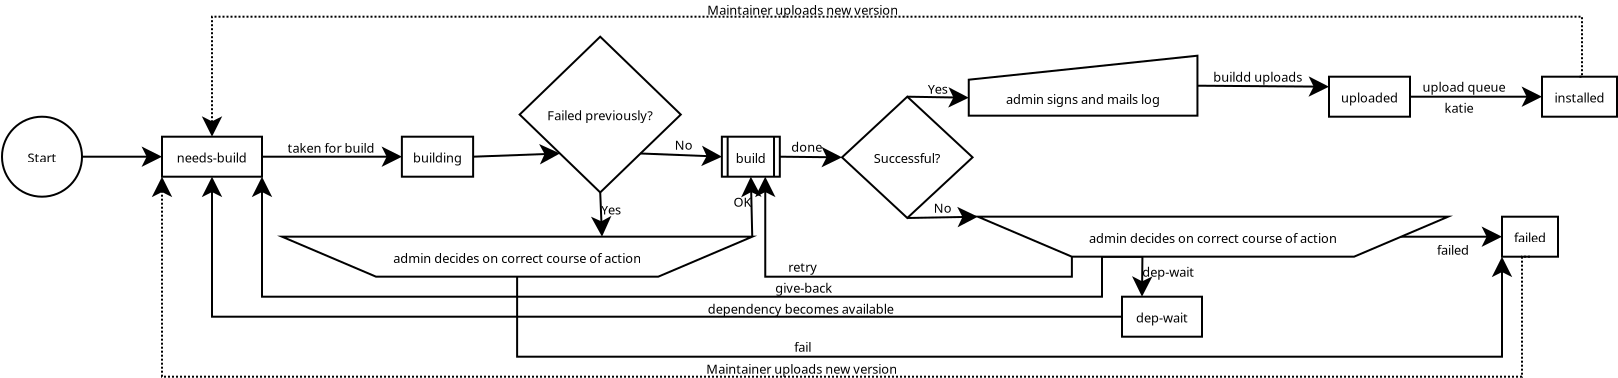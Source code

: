 <?xml version="1.0" encoding="UTF-8"?>
<dia:diagram xmlns:dia="http://www.lysator.liu.se/~alla/dia/"><dia:layer name="Achtergrond" visible="true"><dia:object type="Flowchart - Box" version="0" id="O0"><dia:attribute name="obj_pos"><dia:point val="2,8"/></dia:attribute><dia:attribute name="obj_bb"><dia:rectangle val="1.95,7.95;7.05,10.05"/></dia:attribute><dia:attribute name="elem_corner"><dia:point val="2,8"/></dia:attribute><dia:attribute name="elem_width"><dia:real val="5"/></dia:attribute><dia:attribute name="elem_height"><dia:real val="2"/></dia:attribute><dia:attribute name="show_background"><dia:boolean val="true"/></dia:attribute><dia:attribute name="padding"><dia:real val="0.5"/></dia:attribute><dia:attribute name="text"><dia:composite type="text"><dia:attribute name="string"><dia:string>#needs-build#</dia:string></dia:attribute><dia:attribute name="font"><dia:font family="sans" style="0" name="Courier"/></dia:attribute><dia:attribute name="height"><dia:real val="0.8"/></dia:attribute><dia:attribute name="pos"><dia:point val="4.5,9.25"/></dia:attribute><dia:attribute name="color"><dia:color val="#000000"/></dia:attribute><dia:attribute name="alignment"><dia:enum val="1"/></dia:attribute></dia:composite></dia:attribute></dia:object><dia:object type="Flowchart - Box" version="0" id="O1"><dia:attribute name="obj_pos"><dia:point val="14,8"/></dia:attribute><dia:attribute name="obj_bb"><dia:rectangle val="13.95,7.95;17.6,10.05"/></dia:attribute><dia:attribute name="elem_corner"><dia:point val="14,8"/></dia:attribute><dia:attribute name="elem_width"><dia:real val="3.55"/></dia:attribute><dia:attribute name="elem_height"><dia:real val="2"/></dia:attribute><dia:attribute name="show_background"><dia:boolean val="true"/></dia:attribute><dia:attribute name="padding"><dia:real val="0.5"/></dia:attribute><dia:attribute name="text"><dia:composite type="text"><dia:attribute name="string"><dia:string>#building#</dia:string></dia:attribute><dia:attribute name="font"><dia:font family="sans" style="0" name="Courier"/></dia:attribute><dia:attribute name="height"><dia:real val="0.8"/></dia:attribute><dia:attribute name="pos"><dia:point val="15.775,9.25"/></dia:attribute><dia:attribute name="color"><dia:color val="#000000"/></dia:attribute><dia:attribute name="alignment"><dia:enum val="1"/></dia:attribute></dia:composite></dia:attribute></dia:object><dia:object type="Standard - Line" version="0" id="O2"><dia:attribute name="obj_pos"><dia:point val="7,9"/></dia:attribute><dia:attribute name="obj_bb"><dia:rectangle val="6.95,8.2;14.05,9.8"/></dia:attribute><dia:attribute name="conn_endpoints"><dia:point val="7,9"/><dia:point val="14,9"/></dia:attribute><dia:attribute name="numcp"><dia:int val="1"/></dia:attribute><dia:attribute name="end_arrow"><dia:enum val="22"/></dia:attribute><dia:attribute name="end_arrow_length"><dia:real val="0.8"/></dia:attribute><dia:attribute name="end_arrow_width"><dia:real val="0.8"/></dia:attribute><dia:connections><dia:connection handle="0" to="O0" connection="8"/><dia:connection handle="1" to="O1" connection="7"/></dia:connections></dia:object><dia:object type="Standard - Text" version="0" id="O3"><dia:attribute name="obj_pos"><dia:point val="10.45,8.8"/></dia:attribute><dia:attribute name="obj_bb"><dia:rectangle val="8.175,8.15;12.725,9.15"/></dia:attribute><dia:attribute name="text"><dia:composite type="text"><dia:attribute name="string"><dia:string>#taken for build#</dia:string></dia:attribute><dia:attribute name="font"><dia:font family="sans" style="0" name="Courier"/></dia:attribute><dia:attribute name="height"><dia:real val="0.8"/></dia:attribute><dia:attribute name="pos"><dia:point val="10.45,8.8"/></dia:attribute><dia:attribute name="color"><dia:color val="#000000"/></dia:attribute><dia:attribute name="alignment"><dia:enum val="1"/></dia:attribute></dia:composite></dia:attribute></dia:object><dia:object type="Flowchart - Diamond" version="0" id="O4"><dia:attribute name="obj_pos"><dia:point val="36,6"/></dia:attribute><dia:attribute name="obj_bb"><dia:rectangle val="35.95,5.95;42.579,12.114"/></dia:attribute><dia:attribute name="elem_corner"><dia:point val="36,6"/></dia:attribute><dia:attribute name="elem_width"><dia:real val="6.529"/></dia:attribute><dia:attribute name="elem_height"><dia:real val="6.064"/></dia:attribute><dia:attribute name="show_background"><dia:boolean val="true"/></dia:attribute><dia:attribute name="padding"><dia:real val="0.354"/></dia:attribute><dia:attribute name="text"><dia:composite type="text"><dia:attribute name="string"><dia:string>#Successful?#</dia:string></dia:attribute><dia:attribute name="font"><dia:font family="sans" style="0" name="Courier"/></dia:attribute><dia:attribute name="height"><dia:real val="0.8"/></dia:attribute><dia:attribute name="pos"><dia:point val="39.264,9.282"/></dia:attribute><dia:attribute name="color"><dia:color val="#000000"/></dia:attribute><dia:attribute name="alignment"><dia:enum val="1"/></dia:attribute></dia:composite></dia:attribute></dia:object><dia:object type="Standard - Line" version="0" id="O5"><dia:attribute name="obj_pos"><dia:point val="39.264,6"/></dia:attribute><dia:attribute name="obj_bb"><dia:rectangle val="39.214,5.249;42.401,6.851"/></dia:attribute><dia:attribute name="conn_endpoints"><dia:point val="39.264,6"/><dia:point val="42.338,6.05"/></dia:attribute><dia:attribute name="numcp"><dia:int val="1"/></dia:attribute><dia:attribute name="end_arrow"><dia:enum val="22"/></dia:attribute><dia:attribute name="end_arrow_length"><dia:real val="0.8"/></dia:attribute><dia:attribute name="end_arrow_width"><dia:real val="0.8"/></dia:attribute><dia:connections><dia:connection handle="0" to="O4" connection="0"/><dia:connection handle="1" to="O8" connection="6"/></dia:connections></dia:object><dia:object type="Standard - Text" version="0" id="O6"><dia:attribute name="obj_pos"><dia:point val="40.801,6.025"/></dia:attribute><dia:attribute name="obj_bb"><dia:rectangle val="40.801,5.375;40.801,6.375"/></dia:attribute><dia:attribute name="text"><dia:composite type="text"><dia:attribute name="string"><dia:string>##</dia:string></dia:attribute><dia:attribute name="font"><dia:font family="sans" style="0" name="Courier"/></dia:attribute><dia:attribute name="height"><dia:real val="0.8"/></dia:attribute><dia:attribute name="pos"><dia:point val="40.801,6.025"/></dia:attribute><dia:attribute name="color"><dia:color val="#000000"/></dia:attribute><dia:attribute name="alignment"><dia:enum val="1"/></dia:attribute></dia:composite></dia:attribute><dia:connections><dia:connection handle="0" to="O5" connection="0"/></dia:connections></dia:object><dia:object type="Standard - Text" version="0" id="O7"><dia:attribute name="obj_pos"><dia:point val="40.788,5.85"/></dia:attribute><dia:attribute name="obj_bb"><dia:rectangle val="40.288,5.179;41.309,6.242"/></dia:attribute><dia:attribute name="text"><dia:composite type="text"><dia:attribute name="string"><dia:string>#Yes#</dia:string></dia:attribute><dia:attribute name="font"><dia:font family="sans" style="0" name="Courier"/></dia:attribute><dia:attribute name="height"><dia:real val="0.8"/></dia:attribute><dia:attribute name="pos"><dia:point val="40.788,5.85"/></dia:attribute><dia:attribute name="color"><dia:color val="#000000"/></dia:attribute><dia:attribute name="alignment"><dia:enum val="1"/></dia:attribute></dia:composite></dia:attribute></dia:object><dia:object type="Flowchart - Manual Input" version="0" id="O8"><dia:attribute name="obj_pos"><dia:point val="42.338,3.95"/></dia:attribute><dia:attribute name="obj_bb"><dia:rectangle val="42.288,3.894;53.822,7"/></dia:attribute><dia:attribute name="elem_corner"><dia:point val="42.338,3.95"/></dia:attribute><dia:attribute name="elem_width"><dia:real val="11.434"/></dia:attribute><dia:attribute name="elem_height"><dia:real val="3"/></dia:attribute><dia:attribute name="show_background"><dia:boolean val="true"/></dia:attribute><dia:attribute name="flip_horizontal"><dia:boolean val="false"/></dia:attribute><dia:attribute name="flip_vertical"><dia:boolean val="false"/></dia:attribute><dia:attribute name="padding"><dia:real val="0.354"/></dia:attribute><dia:attribute name="text"><dia:composite type="text"><dia:attribute name="string"><dia:string>#admin signs and mails log#</dia:string></dia:attribute><dia:attribute name="font"><dia:font family="sans" style="0" name="Courier"/></dia:attribute><dia:attribute name="height"><dia:real val="0.8"/></dia:attribute><dia:attribute name="pos"><dia:point val="48.055,6.3"/></dia:attribute><dia:attribute name="color"><dia:color val="#000000"/></dia:attribute><dia:attribute name="alignment"><dia:enum val="1"/></dia:attribute></dia:composite></dia:attribute></dia:object><dia:object type="Flowchart - Box" version="0" id="O9"><dia:attribute name="obj_pos"><dia:point val="60.35,5"/></dia:attribute><dia:attribute name="obj_bb"><dia:rectangle val="60.3,4.95;64.45,7.05"/></dia:attribute><dia:attribute name="elem_corner"><dia:point val="60.35,5"/></dia:attribute><dia:attribute name="elem_width"><dia:real val="4.05"/></dia:attribute><dia:attribute name="elem_height"><dia:real val="2"/></dia:attribute><dia:attribute name="show_background"><dia:boolean val="true"/></dia:attribute><dia:attribute name="padding"><dia:real val="0.5"/></dia:attribute><dia:attribute name="text"><dia:composite type="text"><dia:attribute name="string"><dia:string>#uploaded#</dia:string></dia:attribute><dia:attribute name="font"><dia:font family="sans" style="0" name="Courier"/></dia:attribute><dia:attribute name="height"><dia:real val="0.8"/></dia:attribute><dia:attribute name="pos"><dia:point val="62.375,6.25"/></dia:attribute><dia:attribute name="color"><dia:color val="#000000"/></dia:attribute><dia:attribute name="alignment"><dia:enum val="1"/></dia:attribute></dia:composite></dia:attribute></dia:object><dia:object type="Standard - Line" version="0" id="O10"><dia:attribute name="obj_pos"><dia:point val="53.773,5.45"/></dia:attribute><dia:attribute name="obj_bb"><dia:rectangle val="53.722,4.7;60.406,6.3"/></dia:attribute><dia:attribute name="conn_endpoints"><dia:point val="53.773,5.45"/><dia:point val="60.35,5.5"/></dia:attribute><dia:attribute name="numcp"><dia:int val="1"/></dia:attribute><dia:attribute name="end_arrow"><dia:enum val="22"/></dia:attribute><dia:attribute name="end_arrow_length"><dia:real val="0.8"/></dia:attribute><dia:attribute name="end_arrow_width"><dia:real val="0.8"/></dia:attribute><dia:connections><dia:connection handle="0" to="O8" connection="10"/><dia:connection handle="1" to="O9" connection="5"/></dia:connections></dia:object><dia:object type="Standard - Text" version="0" id="O11"><dia:attribute name="obj_pos"><dia:point val="56.788,5.25"/></dia:attribute><dia:attribute name="obj_bb"><dia:rectangle val="54.488,4.579;59.109,5.643"/></dia:attribute><dia:attribute name="text"><dia:composite type="text"><dia:attribute name="string"><dia:string>#buildd uploads#</dia:string></dia:attribute><dia:attribute name="font"><dia:font family="sans" style="0" name="Courier"/></dia:attribute><dia:attribute name="height"><dia:real val="0.8"/></dia:attribute><dia:attribute name="pos"><dia:point val="56.788,5.25"/></dia:attribute><dia:attribute name="color"><dia:color val="#000000"/></dia:attribute><dia:attribute name="alignment"><dia:enum val="1"/></dia:attribute></dia:composite></dia:attribute></dia:object><dia:object type="Flowchart - Box" version="0" id="O12"><dia:attribute name="obj_pos"><dia:point val="71,5"/></dia:attribute><dia:attribute name="obj_bb"><dia:rectangle val="70.95,4.95;74.8,7.05"/></dia:attribute><dia:attribute name="elem_corner"><dia:point val="71,5"/></dia:attribute><dia:attribute name="elem_width"><dia:real val="3.75"/></dia:attribute><dia:attribute name="elem_height"><dia:real val="2"/></dia:attribute><dia:attribute name="show_background"><dia:boolean val="true"/></dia:attribute><dia:attribute name="padding"><dia:real val="0.5"/></dia:attribute><dia:attribute name="text"><dia:composite type="text"><dia:attribute name="string"><dia:string>#installed#</dia:string></dia:attribute><dia:attribute name="font"><dia:font family="sans" style="0" name="Courier"/></dia:attribute><dia:attribute name="height"><dia:real val="0.8"/></dia:attribute><dia:attribute name="pos"><dia:point val="72.875,6.25"/></dia:attribute><dia:attribute name="color"><dia:color val="#000000"/></dia:attribute><dia:attribute name="alignment"><dia:enum val="1"/></dia:attribute></dia:composite></dia:attribute></dia:object><dia:object type="Standard - Line" version="0" id="O13"><dia:attribute name="obj_pos"><dia:point val="64.4,6"/></dia:attribute><dia:attribute name="obj_bb"><dia:rectangle val="64.35,5.2;71.05,6.8"/></dia:attribute><dia:attribute name="conn_endpoints"><dia:point val="64.4,6"/><dia:point val="71,6"/></dia:attribute><dia:attribute name="numcp"><dia:int val="1"/></dia:attribute><dia:attribute name="end_arrow"><dia:enum val="22"/></dia:attribute><dia:attribute name="end_arrow_length"><dia:real val="0.8"/></dia:attribute><dia:attribute name="end_arrow_width"><dia:real val="0.8"/></dia:attribute><dia:connections><dia:connection handle="0" to="O9" connection="8"/><dia:connection handle="1" to="O12" connection="7"/></dia:connections></dia:object><dia:object type="Standard - Text" version="0" id="O14"><dia:attribute name="obj_pos"><dia:point val="67.1,5.75"/></dia:attribute><dia:attribute name="obj_bb"><dia:rectangle val="64.925,5.079;69.297,6.143"/></dia:attribute><dia:attribute name="text"><dia:composite type="text"><dia:attribute name="string"><dia:string>#upload queue#</dia:string></dia:attribute><dia:attribute name="font"><dia:font family="sans" style="0" name="Courier"/></dia:attribute><dia:attribute name="height"><dia:real val="0.8"/></dia:attribute><dia:attribute name="pos"><dia:point val="67.1,5.75"/></dia:attribute><dia:attribute name="color"><dia:color val="#000000"/></dia:attribute><dia:attribute name="alignment"><dia:enum val="1"/></dia:attribute></dia:composite></dia:attribute></dia:object><dia:object type="Standard - Line" version="0" id="O15"><dia:attribute name="obj_pos"><dia:point val="39.264,12.064"/></dia:attribute><dia:attribute name="obj_bb"><dia:rectangle val="39.214,11.199;42.856,12.801"/></dia:attribute><dia:attribute name="conn_endpoints"><dia:point val="39.264,12.064"/><dia:point val="42.792,12"/></dia:attribute><dia:attribute name="numcp"><dia:int val="1"/></dia:attribute><dia:attribute name="end_arrow"><dia:enum val="22"/></dia:attribute><dia:attribute name="end_arrow_length"><dia:real val="0.8"/></dia:attribute><dia:attribute name="end_arrow_width"><dia:real val="0.8"/></dia:attribute><dia:connections><dia:connection handle="0" to="O4" connection="8"/><dia:connection handle="1" to="O29" connection="0"/></dia:connections></dia:object><dia:object type="Standard - Text" version="0" id="O16"><dia:attribute name="obj_pos"><dia:point val="41.04,11.8"/></dia:attribute><dia:attribute name="obj_bb"><dia:rectangle val="40.615,11.15;41.465,12.15"/></dia:attribute><dia:attribute name="text"><dia:composite type="text"><dia:attribute name="string"><dia:string>#No#</dia:string></dia:attribute><dia:attribute name="font"><dia:font family="sans" style="0" name="Courier"/></dia:attribute><dia:attribute name="height"><dia:real val="0.8"/></dia:attribute><dia:attribute name="pos"><dia:point val="41.04,11.8"/></dia:attribute><dia:attribute name="color"><dia:color val="#000000"/></dia:attribute><dia:attribute name="alignment"><dia:enum val="1"/></dia:attribute></dia:composite></dia:attribute></dia:object><dia:object type="Standard - ZigZagLine" version="0" id="O17"><dia:attribute name="obj_pos"><dia:point val="47.494,14"/></dia:attribute><dia:attribute name="obj_bb"><dia:rectangle val="31.363,9.95;47.544,15.05"/></dia:attribute><dia:attribute name="orth_points"><dia:point val="47.494,14"/><dia:point val="47.494,15"/><dia:point val="32.163,15"/><dia:point val="32.163,10"/></dia:attribute><dia:attribute name="orth_orient"><dia:enum val="1"/><dia:enum val="0"/><dia:enum val="1"/></dia:attribute><dia:attribute name="end_arrow"><dia:enum val="22"/></dia:attribute><dia:attribute name="end_arrow_length"><dia:real val="0.8"/></dia:attribute><dia:attribute name="end_arrow_width"><dia:real val="0.8"/></dia:attribute><dia:connections><dia:connection handle="0" to="O29" connection="8"/><dia:connection handle="1" to="O37" connection="15"/></dia:connections></dia:object><dia:object type="Standard - Text" version="0" id="O18"><dia:attribute name="obj_pos"><dia:point val="34.04,14.75"/></dia:attribute><dia:attribute name="obj_bb"><dia:rectangle val="33.315,14.1;34.765,15.1"/></dia:attribute><dia:attribute name="text"><dia:composite type="text"><dia:attribute name="string"><dia:string>#retry#</dia:string></dia:attribute><dia:attribute name="font"><dia:font family="sans" style="0" name="Courier"/></dia:attribute><dia:attribute name="height"><dia:real val="0.8"/></dia:attribute><dia:attribute name="pos"><dia:point val="34.04,14.75"/></dia:attribute><dia:attribute name="color"><dia:color val="#000000"/></dia:attribute><dia:attribute name="alignment"><dia:enum val="1"/></dia:attribute></dia:composite></dia:attribute></dia:object><dia:object type="Standard - ZigZagLine" version="0" id="O19"><dia:attribute name="obj_pos"><dia:point val="51.021,14"/></dia:attribute><dia:attribute name="obj_bb"><dia:rectangle val="6.95,9.929;51.071,16.05"/></dia:attribute><dia:attribute name="orth_points"><dia:point val="51.021,14"/><dia:point val="49,14"/><dia:point val="49,16"/><dia:point val="7,16"/><dia:point val="7,10"/><dia:point val="7,10"/></dia:attribute><dia:attribute name="orth_orient"><dia:enum val="0"/><dia:enum val="1"/><dia:enum val="0"/><dia:enum val="1"/><dia:enum val="0"/></dia:attribute><dia:attribute name="end_arrow"><dia:enum val="22"/></dia:attribute><dia:attribute name="end_arrow_length"><dia:real val="0.8"/></dia:attribute><dia:attribute name="end_arrow_width"><dia:real val="0.8"/></dia:attribute><dia:connections><dia:connection handle="0" to="O29" connection="13"/><dia:connection handle="1" to="O0" connection="15"/></dia:connections></dia:object><dia:object type="Standard - Text" version="0" id="O20"><dia:attribute name="obj_pos"><dia:point val="34.09,15.8"/></dia:attribute><dia:attribute name="obj_bb"><dia:rectangle val="32.615,15.15;35.565,16.15"/></dia:attribute><dia:attribute name="text"><dia:composite type="text"><dia:attribute name="string"><dia:string>#give-back#</dia:string></dia:attribute><dia:attribute name="font"><dia:font family="sans" style="0" name="Courier"/></dia:attribute><dia:attribute name="height"><dia:real val="0.8"/></dia:attribute><dia:attribute name="pos"><dia:point val="34.09,15.8"/></dia:attribute><dia:attribute name="color"><dia:color val="#000000"/></dia:attribute><dia:attribute name="alignment"><dia:enum val="1"/></dia:attribute></dia:composite></dia:attribute></dia:object><dia:object type="Flowchart - Box" version="0" id="O21"><dia:attribute name="obj_pos"><dia:point val="50,16"/></dia:attribute><dia:attribute name="obj_bb"><dia:rectangle val="49.95,15.95;54.05,18.05"/></dia:attribute><dia:attribute name="elem_corner"><dia:point val="50,16"/></dia:attribute><dia:attribute name="elem_width"><dia:real val="4"/></dia:attribute><dia:attribute name="elem_height"><dia:real val="2"/></dia:attribute><dia:attribute name="show_background"><dia:boolean val="true"/></dia:attribute><dia:attribute name="padding"><dia:real val="0.5"/></dia:attribute><dia:attribute name="text"><dia:composite type="text"><dia:attribute name="string"><dia:string>#dep-wait#</dia:string></dia:attribute><dia:attribute name="font"><dia:font family="sans" style="0" name="Courier"/></dia:attribute><dia:attribute name="height"><dia:real val="0.8"/></dia:attribute><dia:attribute name="pos"><dia:point val="52,17.25"/></dia:attribute><dia:attribute name="color"><dia:color val="#000000"/></dia:attribute><dia:attribute name="alignment"><dia:enum val="1"/></dia:attribute></dia:composite></dia:attribute></dia:object><dia:object type="Standard - Line" version="0" id="O22"><dia:attribute name="obj_pos"><dia:point val="51.021,14"/></dia:attribute><dia:attribute name="obj_bb"><dia:rectangle val="50.2,13.95;51.8,16.058"/></dia:attribute><dia:attribute name="conn_endpoints"><dia:point val="51.021,14"/><dia:point val="51,16"/></dia:attribute><dia:attribute name="numcp"><dia:int val="1"/></dia:attribute><dia:attribute name="end_arrow"><dia:enum val="22"/></dia:attribute><dia:attribute name="end_arrow_length"><dia:real val="0.8"/></dia:attribute><dia:attribute name="end_arrow_width"><dia:real val="0.8"/></dia:attribute><dia:connections><dia:connection handle="0" to="O29" connection="13"/><dia:connection handle="1" to="O21" connection="1"/></dia:connections></dia:object><dia:object type="Standard - Text" version="0" id="O23"><dia:attribute name="obj_pos"><dia:point val="51.01,15"/></dia:attribute><dia:attribute name="obj_bb"><dia:rectangle val="51.01,14.35;53.66,15.35"/></dia:attribute><dia:attribute name="text"><dia:composite type="text"><dia:attribute name="string"><dia:string>#dep-wait#</dia:string></dia:attribute><dia:attribute name="font"><dia:font family="sans" style="0" name="Courier"/></dia:attribute><dia:attribute name="height"><dia:real val="0.8"/></dia:attribute><dia:attribute name="pos"><dia:point val="51.01,15"/></dia:attribute><dia:attribute name="color"><dia:color val="#000000"/></dia:attribute><dia:attribute name="alignment"><dia:enum val="0"/></dia:attribute></dia:composite></dia:attribute><dia:connections><dia:connection handle="0" to="O22" connection="0"/></dia:connections></dia:object><dia:object type="Standard - ZigZagLine" version="0" id="O24"><dia:attribute name="obj_pos"><dia:point val="50,17"/></dia:attribute><dia:attribute name="obj_bb"><dia:rectangle val="3.7,9.95;50.05,17.05"/></dia:attribute><dia:attribute name="orth_points"><dia:point val="50,17"/><dia:point val="4.5,17"/><dia:point val="4.5,10"/></dia:attribute><dia:attribute name="orth_orient"><dia:enum val="0"/><dia:enum val="1"/></dia:attribute><dia:attribute name="end_arrow"><dia:enum val="22"/></dia:attribute><dia:attribute name="end_arrow_length"><dia:real val="0.8"/></dia:attribute><dia:attribute name="end_arrow_width"><dia:real val="0.8"/></dia:attribute><dia:connections><dia:connection handle="0" to="O21" connection="7"/><dia:connection handle="1" to="O0" connection="13"/></dia:connections></dia:object><dia:object type="Standard - Text" version="0" id="O25"><dia:attribute name="obj_pos"><dia:point val="33.94,16.85"/></dia:attribute><dia:attribute name="obj_bb"><dia:rectangle val="29.015,16.2;38.865,17.2"/></dia:attribute><dia:attribute name="text"><dia:composite type="text"><dia:attribute name="string"><dia:string>#dependency becomes available#</dia:string></dia:attribute><dia:attribute name="font"><dia:font family="sans" style="0" name="Courier"/></dia:attribute><dia:attribute name="height"><dia:real val="0.8"/></dia:attribute><dia:attribute name="pos"><dia:point val="33.94,16.85"/></dia:attribute><dia:attribute name="color"><dia:color val="#000000"/></dia:attribute><dia:attribute name="alignment"><dia:enum val="1"/></dia:attribute></dia:composite></dia:attribute></dia:object><dia:object type="Flowchart - Box" version="0" id="O26"><dia:attribute name="obj_pos"><dia:point val="69,12"/></dia:attribute><dia:attribute name="obj_bb"><dia:rectangle val="68.95,11.95;71.85,14.05"/></dia:attribute><dia:attribute name="elem_corner"><dia:point val="69,12"/></dia:attribute><dia:attribute name="elem_width"><dia:real val="2.8"/></dia:attribute><dia:attribute name="elem_height"><dia:real val="2"/></dia:attribute><dia:attribute name="show_background"><dia:boolean val="true"/></dia:attribute><dia:attribute name="padding"><dia:real val="0.5"/></dia:attribute><dia:attribute name="text"><dia:composite type="text"><dia:attribute name="string"><dia:string>#failed#</dia:string></dia:attribute><dia:attribute name="font"><dia:font family="sans" style="0" name="Courier"/></dia:attribute><dia:attribute name="height"><dia:real val="0.8"/></dia:attribute><dia:attribute name="pos"><dia:point val="70.4,13.25"/></dia:attribute><dia:attribute name="color"><dia:color val="#000000"/></dia:attribute><dia:attribute name="alignment"><dia:enum val="1"/></dia:attribute></dia:composite></dia:attribute></dia:object><dia:object type="Standard - Line" version="0" id="O27"><dia:attribute name="obj_pos"><dia:point val="63.952,13"/></dia:attribute><dia:attribute name="obj_bb"><dia:rectangle val="63.902,12.2;69.05,13.8"/></dia:attribute><dia:attribute name="conn_endpoints"><dia:point val="63.952,13"/><dia:point val="69,13"/></dia:attribute><dia:attribute name="numcp"><dia:int val="1"/></dia:attribute><dia:attribute name="end_arrow"><dia:enum val="22"/></dia:attribute><dia:attribute name="end_arrow_length"><dia:real val="0.8"/></dia:attribute><dia:attribute name="end_arrow_width"><dia:real val="0.8"/></dia:attribute><dia:connections><dia:connection handle="0" to="O29" connection="10"/><dia:connection handle="1" to="O26" connection="7"/></dia:connections></dia:object><dia:object type="Standard - Text" version="0" id="O28"><dia:attribute name="obj_pos"><dia:point val="66.55,13.9"/></dia:attribute><dia:attribute name="obj_bb"><dia:rectangle val="65.7,13.25;67.4,14.25"/></dia:attribute><dia:attribute name="text"><dia:composite type="text"><dia:attribute name="string"><dia:string>#failed#</dia:string></dia:attribute><dia:attribute name="font"><dia:font family="sans" style="0" name="Courier"/></dia:attribute><dia:attribute name="height"><dia:real val="0.8"/></dia:attribute><dia:attribute name="pos"><dia:point val="66.55,13.9"/></dia:attribute><dia:attribute name="color"><dia:color val="#000000"/></dia:attribute><dia:attribute name="alignment"><dia:enum val="1"/></dia:attribute></dia:composite></dia:attribute></dia:object><dia:object type="Flowchart - Manual Operation" version="0" id="O29"><dia:attribute name="obj_pos"><dia:point val="42.792,12"/></dia:attribute><dia:attribute name="obj_bb"><dia:rectangle val="42.546,11.95;66.549,14.05"/></dia:attribute><dia:attribute name="elem_corner"><dia:point val="42.792,12"/></dia:attribute><dia:attribute name="elem_width"><dia:real val="23.512"/></dia:attribute><dia:attribute name="elem_height"><dia:real val="2"/></dia:attribute><dia:attribute name="show_background"><dia:boolean val="true"/></dia:attribute><dia:attribute name="flip_horizontal"><dia:boolean val="false"/></dia:attribute><dia:attribute name="flip_vertical"><dia:boolean val="false"/></dia:attribute><dia:attribute name="padding"><dia:real val="0.354"/></dia:attribute><dia:attribute name="text"><dia:composite type="text"><dia:attribute name="string"><dia:string>#admin decides on correct course of action#</dia:string></dia:attribute><dia:attribute name="font"><dia:font family="sans" style="0" name="Courier"/></dia:attribute><dia:attribute name="height"><dia:real val="0.8"/></dia:attribute><dia:attribute name="pos"><dia:point val="54.548,13.25"/></dia:attribute><dia:attribute name="color"><dia:color val="#000000"/></dia:attribute><dia:attribute name="alignment"><dia:enum val="1"/></dia:attribute></dia:composite></dia:attribute></dia:object><dia:object type="Standard - ZigZagLine" version="0" id="O30"><dia:attribute name="obj_pos"><dia:point val="72.875,5"/></dia:attribute><dia:attribute name="obj_bb"><dia:rectangle val="3.7,1.95;73.05,8.05"/></dia:attribute><dia:attribute name="orth_points"><dia:point val="72.875,5"/><dia:point val="73,5"/><dia:point val="73,2"/><dia:point val="4.5,2"/><dia:point val="4.5,8"/></dia:attribute><dia:attribute name="orth_orient"><dia:enum val="0"/><dia:enum val="1"/><dia:enum val="0"/><dia:enum val="1"/></dia:attribute><dia:attribute name="line_style"><dia:enum val="4"/></dia:attribute><dia:attribute name="end_arrow"><dia:enum val="22"/></dia:attribute><dia:attribute name="end_arrow_length"><dia:real val="0.8"/></dia:attribute><dia:attribute name="end_arrow_width"><dia:real val="0.8"/></dia:attribute><dia:connections><dia:connection handle="0" to="O12" connection="2"/><dia:connection handle="1" to="O0" connection="2"/></dia:connections></dia:object><dia:object type="Standard - Text" version="0" id="O31"><dia:attribute name="obj_pos"><dia:point val="34.04,1.9"/></dia:attribute><dia:attribute name="obj_bb"><dia:rectangle val="29.09,1.25;38.99,2.25"/></dia:attribute><dia:attribute name="text"><dia:composite type="text"><dia:attribute name="string"><dia:string>#Maintainer uploads new version#</dia:string></dia:attribute><dia:attribute name="font"><dia:font family="sans" style="0" name="Courier"/></dia:attribute><dia:attribute name="height"><dia:real val="0.8"/></dia:attribute><dia:attribute name="pos"><dia:point val="34.04,1.9"/></dia:attribute><dia:attribute name="color"><dia:color val="#000000"/></dia:attribute><dia:attribute name="alignment"><dia:enum val="1"/></dia:attribute></dia:composite></dia:attribute></dia:object><dia:object type="Flowchart - Ellipse" version="0" id="O32"><dia:attribute name="obj_pos"><dia:point val="-6,7"/></dia:attribute><dia:attribute name="obj_bb"><dia:rectangle val="-6.05,6.95;-1.95,11.05"/></dia:attribute><dia:attribute name="elem_corner"><dia:point val="-6,7"/></dia:attribute><dia:attribute name="elem_width"><dia:real val="4"/></dia:attribute><dia:attribute name="elem_height"><dia:real val="4"/></dia:attribute><dia:attribute name="show_background"><dia:boolean val="true"/></dia:attribute><dia:attribute name="padding"><dia:real val="0.354"/></dia:attribute><dia:attribute name="text"><dia:composite type="text"><dia:attribute name="string"><dia:string>#Start#</dia:string></dia:attribute><dia:attribute name="font"><dia:font family="sans" style="0" name="Courier"/></dia:attribute><dia:attribute name="height"><dia:real val="0.8"/></dia:attribute><dia:attribute name="pos"><dia:point val="-4,9.25"/></dia:attribute><dia:attribute name="color"><dia:color val="#000000"/></dia:attribute><dia:attribute name="alignment"><dia:enum val="1"/></dia:attribute></dia:composite></dia:attribute></dia:object><dia:object type="Standard - Line" version="0" id="O33"><dia:attribute name="obj_pos"><dia:point val="-2,9"/></dia:attribute><dia:attribute name="obj_bb"><dia:rectangle val="-2.05,8.2;2.05,9.8"/></dia:attribute><dia:attribute name="conn_endpoints"><dia:point val="-2,9"/><dia:point val="2,9"/></dia:attribute><dia:attribute name="numcp"><dia:int val="1"/></dia:attribute><dia:attribute name="end_arrow"><dia:enum val="22"/></dia:attribute><dia:attribute name="end_arrow_length"><dia:real val="0.8"/></dia:attribute><dia:attribute name="end_arrow_width"><dia:real val="0.8"/></dia:attribute><dia:connections><dia:connection handle="0" to="O32" connection="0"/><dia:connection handle="1" to="O0" connection="7"/></dia:connections></dia:object><dia:object type="Standard - ZigZagLine" version="0" id="O34"><dia:attribute name="obj_pos"><dia:point val="70.4,14"/></dia:attribute><dia:attribute name="obj_bb"><dia:rectangle val="1.95,9.929;70.45,20.05"/></dia:attribute><dia:attribute name="orth_points"><dia:point val="70.4,14"/><dia:point val="70,14"/><dia:point val="70,20"/><dia:point val="2,20"/><dia:point val="2,10"/><dia:point val="2,10"/></dia:attribute><dia:attribute name="orth_orient"><dia:enum val="0"/><dia:enum val="1"/><dia:enum val="0"/><dia:enum val="1"/><dia:enum val="0"/></dia:attribute><dia:attribute name="line_style"><dia:enum val="4"/></dia:attribute><dia:attribute name="end_arrow"><dia:enum val="22"/></dia:attribute><dia:attribute name="end_arrow_length"><dia:real val="0.8"/></dia:attribute><dia:attribute name="end_arrow_width"><dia:real val="0.8"/></dia:attribute><dia:connections><dia:connection handle="0" to="O26" connection="13"/><dia:connection handle="1" to="O0" connection="11"/></dia:connections></dia:object><dia:object type="Standard - Text" version="0" id="O35"><dia:attribute name="obj_pos"><dia:point val="33.99,19.85"/></dia:attribute><dia:attribute name="obj_bb"><dia:rectangle val="29.04,19.2;38.94,20.2"/></dia:attribute><dia:attribute name="text"><dia:composite type="text"><dia:attribute name="string"><dia:string>#Maintainer uploads new version#</dia:string></dia:attribute><dia:attribute name="font"><dia:font family="sans" style="0" name="Courier"/></dia:attribute><dia:attribute name="height"><dia:real val="0.8"/></dia:attribute><dia:attribute name="pos"><dia:point val="33.99,19.85"/></dia:attribute><dia:attribute name="color"><dia:color val="#000000"/></dia:attribute><dia:attribute name="alignment"><dia:enum val="1"/></dia:attribute></dia:composite></dia:attribute></dia:object><dia:object type="Flowchart - Diamond" version="0" id="O36"><dia:attribute name="obj_pos"><dia:point val="19.882,3"/></dia:attribute><dia:attribute name="obj_bb"><dia:rectangle val="19.832,2.95;27.989,10.836"/></dia:attribute><dia:attribute name="elem_corner"><dia:point val="19.882,3"/></dia:attribute><dia:attribute name="elem_width"><dia:real val="8.057"/></dia:attribute><dia:attribute name="elem_height"><dia:real val="7.786"/></dia:attribute><dia:attribute name="show_background"><dia:boolean val="true"/></dia:attribute><dia:attribute name="padding"><dia:real val="0.354"/></dia:attribute><dia:attribute name="text"><dia:composite type="text"><dia:attribute name="string"><dia:string>#Failed previously?#</dia:string></dia:attribute><dia:attribute name="font"><dia:font family="sans" style="0" name="Courier"/></dia:attribute><dia:attribute name="height"><dia:real val="0.8"/></dia:attribute><dia:attribute name="pos"><dia:point val="23.911,7.143"/></dia:attribute><dia:attribute name="color"><dia:color val="#000000"/></dia:attribute><dia:attribute name="alignment"><dia:enum val="1"/></dia:attribute></dia:composite></dia:attribute></dia:object><dia:object type="Flowchart - Predefined Process" version="0" id="O37"><dia:attribute name="obj_pos"><dia:point val="30,8"/></dia:attribute><dia:attribute name="obj_bb"><dia:rectangle val="29.95,7.95;32.934,10.05"/></dia:attribute><dia:attribute name="elem_corner"><dia:point val="30,8"/></dia:attribute><dia:attribute name="elem_width"><dia:real val="2.884"/></dia:attribute><dia:attribute name="elem_height"><dia:real val="2"/></dia:attribute><dia:attribute name="show_background"><dia:boolean val="true"/></dia:attribute><dia:attribute name="flip_horizontal"><dia:boolean val="false"/></dia:attribute><dia:attribute name="flip_vertical"><dia:boolean val="false"/></dia:attribute><dia:attribute name="padding"><dia:real val="0.354"/></dia:attribute><dia:attribute name="text"><dia:composite type="text"><dia:attribute name="string"><dia:string>#build#</dia:string></dia:attribute><dia:attribute name="font"><dia:font family="sans" style="0" name="Courier"/></dia:attribute><dia:attribute name="height"><dia:real val="0.8"/></dia:attribute><dia:attribute name="pos"><dia:point val="31.442,9.25"/></dia:attribute><dia:attribute name="color"><dia:color val="#000000"/></dia:attribute><dia:attribute name="alignment"><dia:enum val="1"/></dia:attribute></dia:composite></dia:attribute></dia:object><dia:object type="Standard - Line" version="0" id="O38"><dia:attribute name="obj_pos"><dia:point val="25.925,8.839"/></dia:attribute><dia:attribute name="obj_bb"><dia:rectangle val="25.873,8.199;30.081,9.801"/></dia:attribute><dia:attribute name="conn_endpoints"><dia:point val="25.925,8.839"/><dia:point val="30,9"/></dia:attribute><dia:attribute name="numcp"><dia:int val="1"/></dia:attribute><dia:attribute name="end_arrow"><dia:enum val="22"/></dia:attribute><dia:attribute name="end_arrow_length"><dia:real val="0.8"/></dia:attribute><dia:attribute name="end_arrow_width"><dia:real val="0.8"/></dia:attribute><dia:connections><dia:connection handle="0" to="O36" connection="6"/><dia:connection handle="1" to="O37" connection="6"/></dia:connections></dia:object><dia:object type="Standard - Text" version="0" id="O39"><dia:attribute name="obj_pos"><dia:point val="28.083,8.65"/></dia:attribute><dia:attribute name="obj_bb"><dia:rectangle val="27.658,8;28.508,9"/></dia:attribute><dia:attribute name="text"><dia:composite type="text"><dia:attribute name="string"><dia:string>#No#</dia:string></dia:attribute><dia:attribute name="font"><dia:font family="sans" style="0" name="Courier"/></dia:attribute><dia:attribute name="height"><dia:real val="0.8"/></dia:attribute><dia:attribute name="pos"><dia:point val="28.083,8.65"/></dia:attribute><dia:attribute name="color"><dia:color val="#000000"/></dia:attribute><dia:attribute name="alignment"><dia:enum val="1"/></dia:attribute></dia:composite></dia:attribute></dia:object><dia:object type="Flowchart - Manual Operation" version="0" id="O40"><dia:attribute name="obj_pos"><dia:point val="8.0,13"/></dia:attribute><dia:attribute name="obj_bb"><dia:rectangle val="7.755,12.95;31.757,15.05"/></dia:attribute><dia:attribute name="elem_corner"><dia:point val="8.0,13"/></dia:attribute><dia:attribute name="elem_width"><dia:real val="23.512"/></dia:attribute><dia:attribute name="elem_height"><dia:real val="2"/></dia:attribute><dia:attribute name="show_background"><dia:boolean val="true"/></dia:attribute><dia:attribute name="flip_horizontal"><dia:boolean val="false"/></dia:attribute><dia:attribute name="flip_vertical"><dia:boolean val="false"/></dia:attribute><dia:attribute name="padding"><dia:real val="0.354"/></dia:attribute><dia:attribute name="text"><dia:composite type="text"><dia:attribute name="string"><dia:string>#admin decides on correct course of action#</dia:string></dia:attribute><dia:attribute name="font"><dia:font family="sans" style="0" name="Courier"/></dia:attribute><dia:attribute name="height"><dia:real val="0.8"/></dia:attribute><dia:attribute name="pos"><dia:point val="19.756,14.25"/></dia:attribute><dia:attribute name="color"><dia:color val="#000000"/></dia:attribute><dia:attribute name="alignment"><dia:enum val="1"/></dia:attribute></dia:composite></dia:attribute></dia:object><dia:object type="Standard - Line" version="0" id="O41"><dia:attribute name="obj_pos"><dia:point val="32.884,9"/></dia:attribute><dia:attribute name="obj_bb"><dia:rectangle val="32.833,8.232;36.058,9.833"/></dia:attribute><dia:attribute name="conn_endpoints"><dia:point val="32.884,9"/><dia:point val="36,9.032"/></dia:attribute><dia:attribute name="numcp"><dia:int val="1"/></dia:attribute><dia:attribute name="end_arrow"><dia:enum val="22"/></dia:attribute><dia:attribute name="end_arrow_length"><dia:real val="0.8"/></dia:attribute><dia:attribute name="end_arrow_width"><dia:real val="0.8"/></dia:attribute><dia:connections><dia:connection handle="0" to="O37" connection="10"/><dia:connection handle="1" to="O4" connection="12"/></dia:connections></dia:object><dia:object type="Standard - Text" version="0" id="O42"><dia:attribute name="obj_pos"><dia:point val="34.24,8.75"/></dia:attribute><dia:attribute name="obj_bb"><dia:rectangle val="33.44,8.1;35.04,9.1"/></dia:attribute><dia:attribute name="text"><dia:composite type="text"><dia:attribute name="string"><dia:string>#done#</dia:string></dia:attribute><dia:attribute name="font"><dia:font family="sans" style="0" name="Courier"/></dia:attribute><dia:attribute name="height"><dia:real val="0.8"/></dia:attribute><dia:attribute name="pos"><dia:point val="34.24,8.75"/></dia:attribute><dia:attribute name="color"><dia:color val="#000000"/></dia:attribute><dia:attribute name="alignment"><dia:enum val="1"/></dia:attribute></dia:composite></dia:attribute></dia:object><dia:object type="Standard - Line" version="0" id="O43"><dia:attribute name="obj_pos"><dia:point val="23.911,10.786"/></dia:attribute><dia:attribute name="obj_bb"><dia:rectangle val="23.199,10.734;24.801,13.082"/></dia:attribute><dia:attribute name="conn_endpoints"><dia:point val="23.911,10.786"/><dia:point val="24,13"/></dia:attribute><dia:attribute name="numcp"><dia:int val="1"/></dia:attribute><dia:attribute name="end_arrow"><dia:enum val="22"/></dia:attribute><dia:attribute name="end_arrow_length"><dia:real val="0.8"/></dia:attribute><dia:attribute name="end_arrow_width"><dia:real val="0.8"/></dia:attribute><dia:connections><dia:connection handle="0" to="O36" connection="8"/></dia:connections></dia:object><dia:object type="Standard - Text" version="0" id="O44"><dia:attribute name="obj_pos"><dia:point val="23.955,11.893"/></dia:attribute><dia:attribute name="obj_bb"><dia:rectangle val="23.955,11.243;24.955,12.243"/></dia:attribute><dia:attribute name="text"><dia:composite type="text"><dia:attribute name="string"><dia:string>#Yes#</dia:string></dia:attribute><dia:attribute name="font"><dia:font family="sans" style="0" name="Courier"/></dia:attribute><dia:attribute name="height"><dia:real val="0.8"/></dia:attribute><dia:attribute name="pos"><dia:point val="23.955,11.893"/></dia:attribute><dia:attribute name="color"><dia:color val="#000000"/></dia:attribute><dia:attribute name="alignment"><dia:enum val="0"/></dia:attribute></dia:composite></dia:attribute><dia:connections><dia:connection handle="0" to="O43" connection="0"/></dia:connections></dia:object><dia:object type="Standard - Line" version="0" id="O45"><dia:attribute name="obj_pos"><dia:point val="31.512,13"/></dia:attribute><dia:attribute name="obj_bb"><dia:rectangle val="30.641,9.931;32.243,13.051"/></dia:attribute><dia:attribute name="conn_endpoints"><dia:point val="31.512,13"/><dia:point val="31.442,10"/></dia:attribute><dia:attribute name="numcp"><dia:int val="1"/></dia:attribute><dia:attribute name="end_arrow"><dia:enum val="22"/></dia:attribute><dia:attribute name="end_arrow_length"><dia:real val="0.8"/></dia:attribute><dia:attribute name="end_arrow_width"><dia:real val="0.8"/></dia:attribute><dia:connections><dia:connection handle="0" to="O40" connection="4"/><dia:connection handle="1" to="O37" connection="14"/></dia:connections></dia:object><dia:object type="Standard - Text" version="0" id="O46"><dia:attribute name="obj_pos"><dia:point val="31.477,11.5"/></dia:attribute><dia:attribute name="obj_bb"><dia:rectangle val="30.677,10.85;31.477,11.85"/></dia:attribute><dia:attribute name="text"><dia:composite type="text"><dia:attribute name="string"><dia:string>#OK#</dia:string></dia:attribute><dia:attribute name="font"><dia:font family="sans" style="0" name="Courier"/></dia:attribute><dia:attribute name="height"><dia:real val="0.8"/></dia:attribute><dia:attribute name="pos"><dia:point val="31.477,11.5"/></dia:attribute><dia:attribute name="color"><dia:color val="#000000"/></dia:attribute><dia:attribute name="alignment"><dia:enum val="2"/></dia:attribute></dia:composite></dia:attribute><dia:connections><dia:connection handle="0" to="O45" connection="0"/></dia:connections></dia:object><dia:object type="Standard - ZigZagLine" version="0" id="O47"><dia:attribute name="obj_pos"><dia:point val="19.756,15"/></dia:attribute><dia:attribute name="obj_bb"><dia:rectangle val="19.706,13.95;69.8,19.05"/></dia:attribute><dia:attribute name="orth_points"><dia:point val="19.756,15"/><dia:point val="19.756,19"/><dia:point val="69,19"/><dia:point val="69,14"/></dia:attribute><dia:attribute name="orth_orient"><dia:enum val="1"/><dia:enum val="0"/><dia:enum val="1"/></dia:attribute><dia:attribute name="end_arrow"><dia:enum val="22"/></dia:attribute><dia:attribute name="end_arrow_length"><dia:real val="0.8"/></dia:attribute><dia:attribute name="end_arrow_width"><dia:real val="0.8"/></dia:attribute><dia:connections><dia:connection handle="0" to="O40" connection="14"/><dia:connection handle="1" to="O26" connection="11"/></dia:connections></dia:object><dia:object type="Standard - Text" version="0" id="O48"><dia:attribute name="obj_pos"><dia:point val="34.04,18.75"/></dia:attribute><dia:attribute name="obj_bb"><dia:rectangle val="33.59,18.1;34.49,19.1"/></dia:attribute><dia:attribute name="text"><dia:composite type="text"><dia:attribute name="string"><dia:string>#fail#</dia:string></dia:attribute><dia:attribute name="font"><dia:font family="sans" style="0" name="Courier"/></dia:attribute><dia:attribute name="height"><dia:real val="0.8"/></dia:attribute><dia:attribute name="pos"><dia:point val="34.04,18.75"/></dia:attribute><dia:attribute name="color"><dia:color val="#000000"/></dia:attribute><dia:attribute name="alignment"><dia:enum val="1"/></dia:attribute></dia:composite></dia:attribute></dia:object><dia:object type="Standard - Line" version="0" id="O49"><dia:attribute name="obj_pos"><dia:point val="17.55,9"/></dia:attribute><dia:attribute name="obj_bb"><dia:rectangle val="17.498,8.038;21.976,9.641"/></dia:attribute><dia:attribute name="conn_endpoints"><dia:point val="17.55,9"/><dia:point val="21.897,8.839"/></dia:attribute><dia:attribute name="numcp"><dia:int val="1"/></dia:attribute><dia:attribute name="end_arrow"><dia:enum val="22"/></dia:attribute><dia:attribute name="end_arrow_length"><dia:real val="0.8"/></dia:attribute><dia:attribute name="end_arrow_width"><dia:real val="0.8"/></dia:attribute><dia:connections><dia:connection handle="0" to="O1" connection="8"/><dia:connection handle="1" to="O36" connection="10"/></dia:connections></dia:object><dia:object type="Standard - Text" version="0" id="O50"><dia:attribute name="obj_pos"><dia:point val="66.85,6.8"/></dia:attribute><dia:attribute name="obj_bb"><dia:rectangle val="66.076,6.129;67.647,7.192"/></dia:attribute><dia:attribute name="text"><dia:composite type="text"><dia:attribute name="string"><dia:string>#katie#</dia:string></dia:attribute><dia:attribute name="font"><dia:font family="sans" style="0" name="Courier"/></dia:attribute><dia:attribute name="height"><dia:real val="0.8"/></dia:attribute><dia:attribute name="pos"><dia:point val="66.85,6.8"/></dia:attribute><dia:attribute name="color"><dia:color val="#000000"/></dia:attribute><dia:attribute name="alignment"><dia:enum val="1"/></dia:attribute></dia:composite></dia:attribute></dia:object></dia:layer></dia:diagram>
